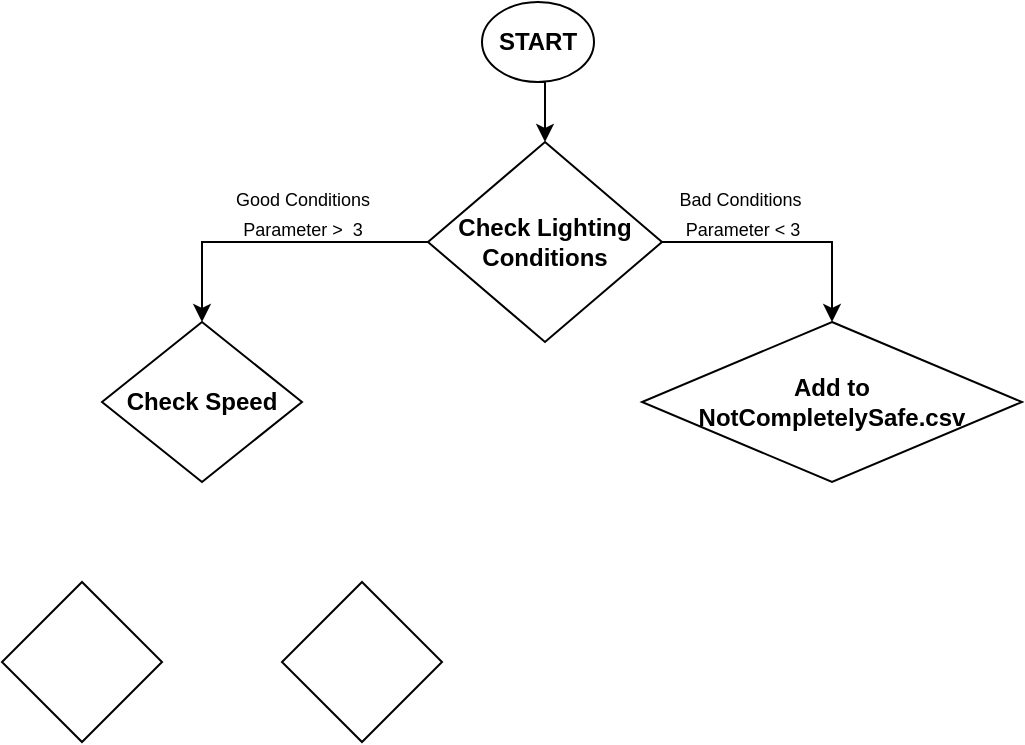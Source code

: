 <mxfile version="17.4.5" type="github">
  <diagram id="V8ppliqPKLSagT5_D5bJ" name="Page-1">
    <mxGraphModel dx="1221" dy="681" grid="1" gridSize="10" guides="1" tooltips="1" connect="1" arrows="1" fold="1" page="1" pageScale="1" pageWidth="827" pageHeight="1169" math="0" shadow="0">
      <root>
        <mxCell id="0" />
        <mxCell id="1" parent="0" />
        <mxCell id="11rglFRCPH7-MpOloY6A-10" style="edgeStyle=orthogonalEdgeStyle;rounded=0;orthogonalLoop=1;jettySize=auto;html=1;exitX=0.5;exitY=1;exitDx=0;exitDy=0;entryX=0.5;entryY=0;entryDx=0;entryDy=0;" edge="1" parent="1" source="11rglFRCPH7-MpOloY6A-3" target="11rglFRCPH7-MpOloY6A-4">
          <mxGeometry relative="1" as="geometry" />
        </mxCell>
        <mxCell id="11rglFRCPH7-MpOloY6A-3" value="&lt;b&gt;START&lt;/b&gt;" style="ellipse;whiteSpace=wrap;html=1;" vertex="1" parent="1">
          <mxGeometry x="530" y="30" width="56" height="40" as="geometry" />
        </mxCell>
        <mxCell id="11rglFRCPH7-MpOloY6A-6" style="edgeStyle=orthogonalEdgeStyle;rounded=0;orthogonalLoop=1;jettySize=auto;html=1;exitX=0;exitY=0.5;exitDx=0;exitDy=0;entryX=0.5;entryY=0;entryDx=0;entryDy=0;" edge="1" parent="1" source="11rglFRCPH7-MpOloY6A-4" target="11rglFRCPH7-MpOloY6A-5">
          <mxGeometry relative="1" as="geometry" />
        </mxCell>
        <mxCell id="11rglFRCPH7-MpOloY6A-15" style="edgeStyle=orthogonalEdgeStyle;rounded=0;orthogonalLoop=1;jettySize=auto;html=1;exitX=1;exitY=0.5;exitDx=0;exitDy=0;entryX=0.5;entryY=0;entryDx=0;entryDy=0;fontSize=9;" edge="1" parent="1" source="11rglFRCPH7-MpOloY6A-4" target="11rglFRCPH7-MpOloY6A-8">
          <mxGeometry relative="1" as="geometry" />
        </mxCell>
        <mxCell id="11rglFRCPH7-MpOloY6A-4" value="&lt;b&gt;Check Lighting Conditions&lt;/b&gt;" style="rhombus;whiteSpace=wrap;html=1;" vertex="1" parent="1">
          <mxGeometry x="503" y="100" width="117" height="100" as="geometry" />
        </mxCell>
        <mxCell id="11rglFRCPH7-MpOloY6A-5" value="&lt;b&gt;Check Speed&lt;/b&gt;" style="rhombus;whiteSpace=wrap;html=1;" vertex="1" parent="1">
          <mxGeometry x="340" y="190" width="100" height="80" as="geometry" />
        </mxCell>
        <mxCell id="11rglFRCPH7-MpOloY6A-8" value="&lt;b&gt;Add to &lt;br&gt;NotCompletelySafe.csv&lt;/b&gt;" style="rhombus;whiteSpace=wrap;html=1;" vertex="1" parent="1">
          <mxGeometry x="610" y="190" width="190" height="80" as="geometry" />
        </mxCell>
        <mxCell id="11rglFRCPH7-MpOloY6A-11" value="&lt;font style=&quot;font-size: 9px&quot;&gt;Good Conditions&lt;br&gt;Parameter &amp;gt;&amp;nbsp; 3&lt;/font&gt;" style="text;html=1;align=center;verticalAlign=middle;resizable=0;points=[];autosize=1;strokeColor=none;fillColor=none;" vertex="1" parent="1">
          <mxGeometry x="400" y="115" width="80" height="40" as="geometry" />
        </mxCell>
        <mxCell id="11rglFRCPH7-MpOloY6A-12" value="&lt;font style=&quot;font-size: 9px&quot;&gt;Bad Conditions&amp;nbsp;&lt;br&gt;Parameter &amp;lt; 3&lt;/font&gt;" style="text;html=1;align=center;verticalAlign=middle;resizable=0;points=[];autosize=1;strokeColor=none;fillColor=none;" vertex="1" parent="1">
          <mxGeometry x="620" y="115" width="80" height="40" as="geometry" />
        </mxCell>
        <mxCell id="11rglFRCPH7-MpOloY6A-20" value="" style="rhombus;whiteSpace=wrap;html=1;fontSize=9;direction=south;" vertex="1" parent="1">
          <mxGeometry x="290" y="320" width="80" height="80" as="geometry" />
        </mxCell>
        <mxCell id="11rglFRCPH7-MpOloY6A-21" value="" style="rhombus;whiteSpace=wrap;html=1;fontSize=9;" vertex="1" parent="1">
          <mxGeometry x="430" y="320" width="80" height="80" as="geometry" />
        </mxCell>
      </root>
    </mxGraphModel>
  </diagram>
</mxfile>
